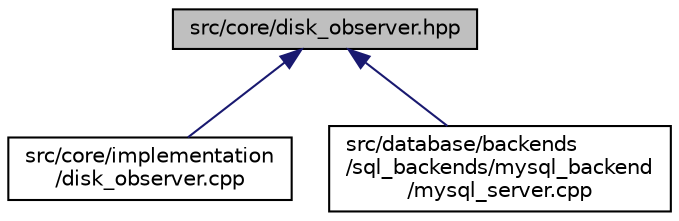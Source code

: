 digraph "src/core/disk_observer.hpp"
{
 // LATEX_PDF_SIZE
  edge [fontname="Helvetica",fontsize="10",labelfontname="Helvetica",labelfontsize="10"];
  node [fontname="Helvetica",fontsize="10",shape=record];
  Node1 [label="src/core/disk_observer.hpp",height=0.2,width=0.4,color="black", fillcolor="grey75", style="filled", fontcolor="black",tooltip=" "];
  Node1 -> Node2 [dir="back",color="midnightblue",fontsize="10",style="solid",fontname="Helvetica"];
  Node2 [label="src/core/implementation\l/disk_observer.cpp",height=0.2,width=0.4,color="black", fillcolor="white", style="filled",URL="$disk__observer_8cpp.html",tooltip=" "];
  Node1 -> Node3 [dir="back",color="midnightblue",fontsize="10",style="solid",fontname="Helvetica"];
  Node3 [label="src/database/backends\l/sql_backends/mysql_backend\l/mysql_server.cpp",height=0.2,width=0.4,color="black", fillcolor="white", style="filled",URL="$mysql__server_8cpp.html",tooltip=" "];
}
